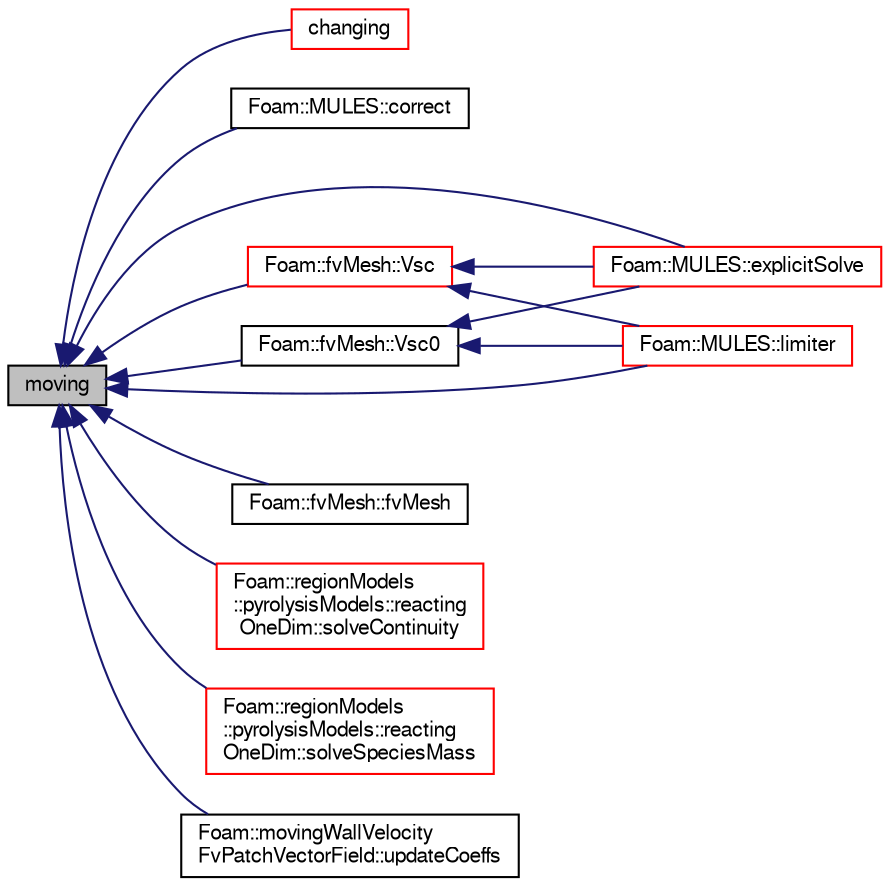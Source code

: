 digraph "moving"
{
  bgcolor="transparent";
  edge [fontname="FreeSans",fontsize="10",labelfontname="FreeSans",labelfontsize="10"];
  node [fontname="FreeSans",fontsize="10",shape=record];
  rankdir="LR";
  Node1 [label="moving",height=0.2,width=0.4,color="black", fillcolor="grey75", style="filled" fontcolor="black"];
  Node1 -> Node2 [dir="back",color="midnightblue",fontsize="10",style="solid",fontname="FreeSans"];
  Node2 [label="changing",height=0.2,width=0.4,color="red",URL="$a01861.html#a1585dc06b64657eac31abd0e385b0e2c",tooltip="Is mesh changing (topology changing and/or moving) "];
  Node1 -> Node3 [dir="back",color="midnightblue",fontsize="10",style="solid",fontname="FreeSans"];
  Node3 [label="Foam::MULES::correct",height=0.2,width=0.4,color="black",URL="$a10293.html#a6bba2fe466f3b69b267b8e0a3bd4bff1"];
  Node1 -> Node4 [dir="back",color="midnightblue",fontsize="10",style="solid",fontname="FreeSans"];
  Node4 [label="Foam::MULES::explicitSolve",height=0.2,width=0.4,color="red",URL="$a10293.html#a62d251545cddb4d8e55512c4a86dcabf"];
  Node1 -> Node5 [dir="back",color="midnightblue",fontsize="10",style="solid",fontname="FreeSans"];
  Node5 [label="Foam::fvMesh::fvMesh",height=0.2,width=0.4,color="black",URL="$a00851.html#a0c27d0e427e192f6dd4cd0efe7fb3baa",tooltip="Construct from IOobject. "];
  Node1 -> Node6 [dir="back",color="midnightblue",fontsize="10",style="solid",fontname="FreeSans"];
  Node6 [label="Foam::MULES::limiter",height=0.2,width=0.4,color="red",URL="$a10293.html#ae90eb6b771613f9ffe9bbe814bc2d479"];
  Node1 -> Node7 [dir="back",color="midnightblue",fontsize="10",style="solid",fontname="FreeSans"];
  Node7 [label="Foam::regionModels\l::pyrolysisModels::reacting\lOneDim::solveContinuity",height=0.2,width=0.4,color="red",URL="$a02029.html#a1a4c7f06441e29b9703723dfd2e5976d",tooltip="Solve continuity equation. "];
  Node1 -> Node8 [dir="back",color="midnightblue",fontsize="10",style="solid",fontname="FreeSans"];
  Node8 [label="Foam::regionModels\l::pyrolysisModels::reacting\lOneDim::solveSpeciesMass",height=0.2,width=0.4,color="red",URL="$a02029.html#a11a62c12f16dc6c9ed50053f4b66d9a1",tooltip="Solve solid species mass conservation. "];
  Node1 -> Node9 [dir="back",color="midnightblue",fontsize="10",style="solid",fontname="FreeSans"];
  Node9 [label="Foam::movingWallVelocity\lFvPatchVectorField::updateCoeffs",height=0.2,width=0.4,color="black",URL="$a01492.html#a7e24eafac629d3733181cd942d4c902f",tooltip="Update the coefficients associated with the patch field. "];
  Node1 -> Node10 [dir="back",color="midnightblue",fontsize="10",style="solid",fontname="FreeSans"];
  Node10 [label="Foam::fvMesh::Vsc",height=0.2,width=0.4,color="red",URL="$a00851.html#a5a273d7a61849534a052f5f74a4428bc",tooltip="Return sub-cycle cell volumes. "];
  Node10 -> Node4 [dir="back",color="midnightblue",fontsize="10",style="solid",fontname="FreeSans"];
  Node10 -> Node6 [dir="back",color="midnightblue",fontsize="10",style="solid",fontname="FreeSans"];
  Node1 -> Node11 [dir="back",color="midnightblue",fontsize="10",style="solid",fontname="FreeSans"];
  Node11 [label="Foam::fvMesh::Vsc0",height=0.2,width=0.4,color="black",URL="$a00851.html#a26f4d12efb215c3c5e20c9388aabfa00",tooltip="Return sub-cycl old-time cell volumes. "];
  Node11 -> Node4 [dir="back",color="midnightblue",fontsize="10",style="solid",fontname="FreeSans"];
  Node11 -> Node6 [dir="back",color="midnightblue",fontsize="10",style="solid",fontname="FreeSans"];
}
